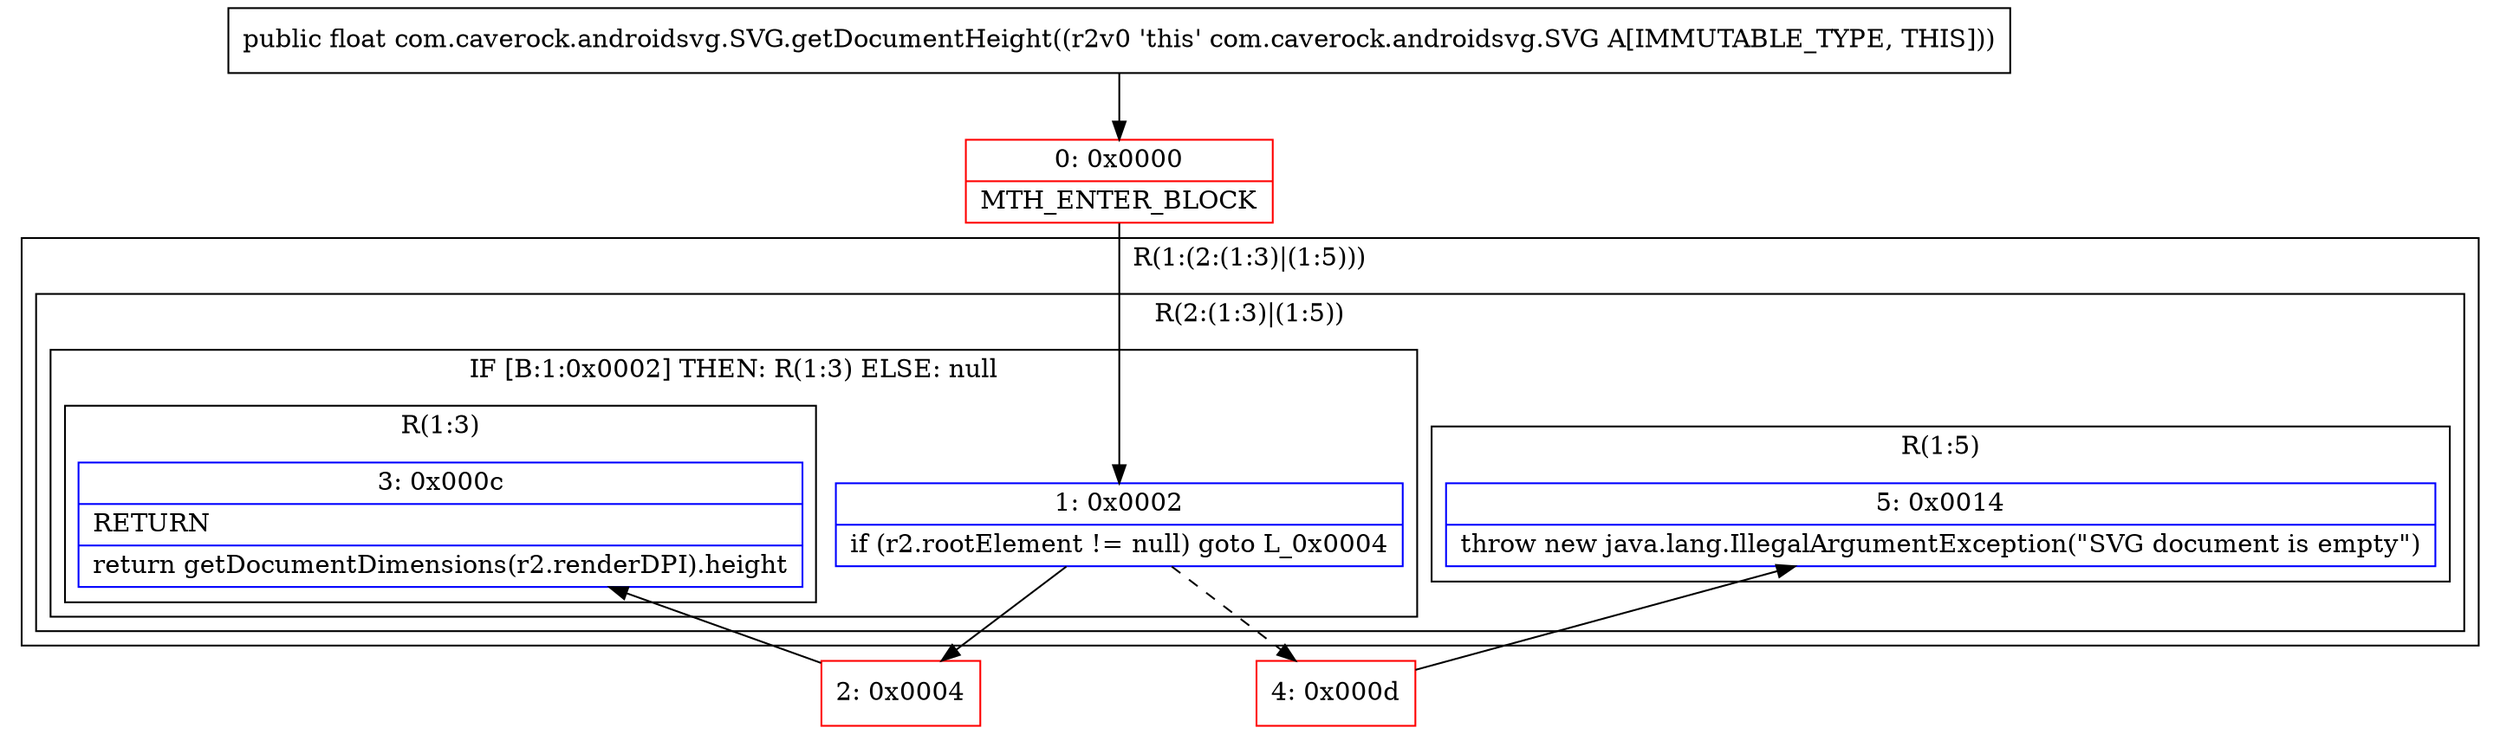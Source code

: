 digraph "CFG forcom.caverock.androidsvg.SVG.getDocumentHeight()F" {
subgraph cluster_Region_722453339 {
label = "R(1:(2:(1:3)|(1:5)))";
node [shape=record,color=blue];
subgraph cluster_Region_664625661 {
label = "R(2:(1:3)|(1:5))";
node [shape=record,color=blue];
subgraph cluster_IfRegion_529084178 {
label = "IF [B:1:0x0002] THEN: R(1:3) ELSE: null";
node [shape=record,color=blue];
Node_1 [shape=record,label="{1\:\ 0x0002|if (r2.rootElement != null) goto L_0x0004\l}"];
subgraph cluster_Region_1939405555 {
label = "R(1:3)";
node [shape=record,color=blue];
Node_3 [shape=record,label="{3\:\ 0x000c|RETURN\l|return getDocumentDimensions(r2.renderDPI).height\l}"];
}
}
subgraph cluster_Region_651754176 {
label = "R(1:5)";
node [shape=record,color=blue];
Node_5 [shape=record,label="{5\:\ 0x0014|throw new java.lang.IllegalArgumentException(\"SVG document is empty\")\l}"];
}
}
}
Node_0 [shape=record,color=red,label="{0\:\ 0x0000|MTH_ENTER_BLOCK\l}"];
Node_2 [shape=record,color=red,label="{2\:\ 0x0004}"];
Node_4 [shape=record,color=red,label="{4\:\ 0x000d}"];
MethodNode[shape=record,label="{public float com.caverock.androidsvg.SVG.getDocumentHeight((r2v0 'this' com.caverock.androidsvg.SVG A[IMMUTABLE_TYPE, THIS])) }"];
MethodNode -> Node_0;
Node_1 -> Node_2;
Node_1 -> Node_4[style=dashed];
Node_0 -> Node_1;
Node_2 -> Node_3;
Node_4 -> Node_5;
}

